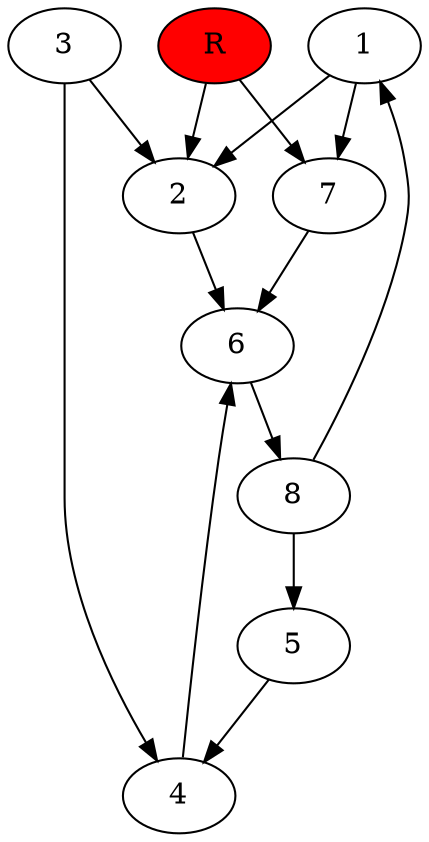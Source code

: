 digraph prb33515 {
	1
	2
	3
	4
	5
	6
	7
	8
	R [fillcolor="#ff0000" style=filled]
	1 -> 2
	1 -> 7
	2 -> 6
	3 -> 2
	3 -> 4
	4 -> 6
	5 -> 4
	6 -> 8
	7 -> 6
	8 -> 1
	8 -> 5
	R -> 2
	R -> 7
}
